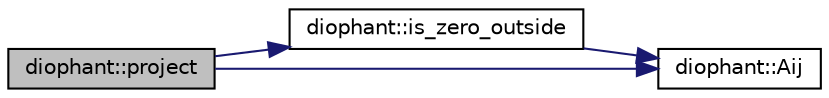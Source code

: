 digraph "diophant::project"
{
  edge [fontname="Helvetica",fontsize="10",labelfontname="Helvetica",labelfontsize="10"];
  node [fontname="Helvetica",fontsize="10",shape=record];
  rankdir="LR";
  Node475 [label="diophant::project",height=0.2,width=0.4,color="black", fillcolor="grey75", style="filled", fontcolor="black"];
  Node475 -> Node476 [color="midnightblue",fontsize="10",style="solid",fontname="Helvetica"];
  Node476 [label="diophant::is_zero_outside",height=0.2,width=0.4,color="black", fillcolor="white", style="filled",URL="$d7/d9c/classdiophant.html#af22b9d5ddcfea6e215892dc506eaaa82"];
  Node476 -> Node477 [color="midnightblue",fontsize="10",style="solid",fontname="Helvetica"];
  Node477 [label="diophant::Aij",height=0.2,width=0.4,color="black", fillcolor="white", style="filled",URL="$d7/d9c/classdiophant.html#af86d3bf833485e2f2d7b4a19288fc698"];
  Node475 -> Node477 [color="midnightblue",fontsize="10",style="solid",fontname="Helvetica"];
}

